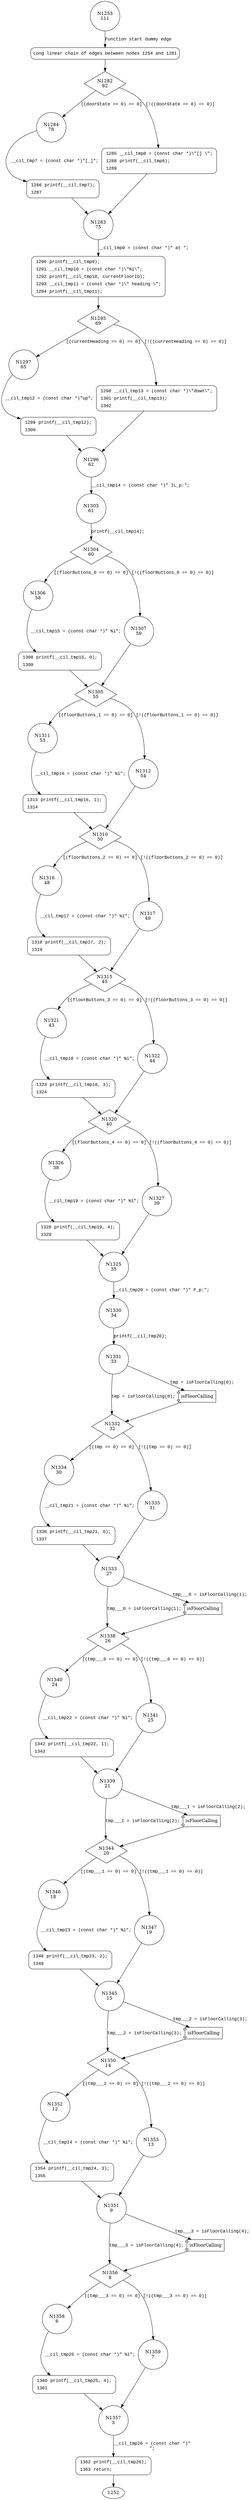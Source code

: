 digraph printState__wrappee__empty {
1253 [shape="circle" label="N1253\n111"]
1254 [shape="circle" label="N1254\n110"]
1282 [shape="diamond" label="N1282\n82"]
1284 [shape="circle" label="N1284\n78"]
1285 [shape="circle" label="N1285\n81"]
1283 [shape="circle" label="N1283\n75"]
1290 [shape="circle" label="N1290\n74"]
1295 [shape="diamond" label="N1295\n69"]
1297 [shape="circle" label="N1297\n65"]
1298 [shape="circle" label="N1298\n68"]
1296 [shape="circle" label="N1296\n62"]
1303 [shape="circle" label="N1303\n61"]
1304 [shape="diamond" label="N1304\n60"]
1306 [shape="circle" label="N1306\n58"]
1307 [shape="circle" label="N1307\n59"]
1305 [shape="diamond" label="N1305\n55"]
1311 [shape="circle" label="N1311\n53"]
1312 [shape="circle" label="N1312\n54"]
1310 [shape="diamond" label="N1310\n50"]
1316 [shape="circle" label="N1316\n48"]
1317 [shape="circle" label="N1317\n49"]
1315 [shape="diamond" label="N1315\n45"]
1321 [shape="circle" label="N1321\n43"]
1322 [shape="circle" label="N1322\n44"]
1320 [shape="diamond" label="N1320\n40"]
1326 [shape="circle" label="N1326\n38"]
1327 [shape="circle" label="N1327\n39"]
1325 [shape="circle" label="N1325\n35"]
1330 [shape="circle" label="N1330\n34"]
1331 [shape="circle" label="N1331\n33"]
1332 [shape="diamond" label="N1332\n32"]
1334 [shape="circle" label="N1334\n30"]
1335 [shape="circle" label="N1335\n31"]
1333 [shape="circle" label="N1333\n27"]
1338 [shape="diamond" label="N1338\n26"]
1340 [shape="circle" label="N1340\n24"]
1341 [shape="circle" label="N1341\n25"]
1339 [shape="circle" label="N1339\n21"]
1344 [shape="diamond" label="N1344\n20"]
1346 [shape="circle" label="N1346\n18"]
1347 [shape="circle" label="N1347\n19"]
1345 [shape="circle" label="N1345\n15"]
1350 [shape="diamond" label="N1350\n14"]
1352 [shape="circle" label="N1352\n12"]
1353 [shape="circle" label="N1353\n13"]
1351 [shape="circle" label="N1351\n9"]
1356 [shape="diamond" label="N1356\n8"]
1358 [shape="circle" label="N1358\n6"]
1359 [shape="circle" label="N1359\n7"]
1357 [shape="circle" label="N1357\n3"]
1362 [shape="circle" label="N1362\n2"]
1360 [shape="circle" label="N1360\n5"]
1354 [shape="circle" label="N1354\n11"]
1348 [shape="circle" label="N1348\n17"]
1342 [shape="circle" label="N1342\n23"]
1336 [shape="circle" label="N1336\n29"]
1328 [shape="circle" label="N1328\n37"]
1323 [shape="circle" label="N1323\n42"]
1318 [shape="circle" label="N1318\n47"]
1313 [shape="circle" label="N1313\n52"]
1308 [shape="circle" label="N1308\n57"]
1299 [shape="circle" label="N1299\n64"]
1286 [shape="circle" label="N1286\n77"]
1254 [style="filled,bold" penwidth="1" fillcolor="white" fontname="Courier New" shape="Mrecord" label="Long linear chain of edges between nodes 1254 and 1281"]
1254 -> 1282[label=""]
1285 [style="filled,bold" penwidth="1" fillcolor="white" fontname="Courier New" shape="Mrecord" label=<<table border="0" cellborder="0" cellpadding="3" bgcolor="white"><tr><td align="right">1285</td><td align="left">__cil_tmp8 = (const char *)\"[] \";</td></tr><tr><td align="right">1288</td><td align="left">printf(__cil_tmp8);</td></tr><tr><td align="right">1289</td><td align="left"></td></tr></table>>]
1285 -> 1283[label=""]
1290 [style="filled,bold" penwidth="1" fillcolor="white" fontname="Courier New" shape="Mrecord" label=<<table border="0" cellborder="0" cellpadding="3" bgcolor="white"><tr><td align="right">1290</td><td align="left">printf(__cil_tmp9);</td></tr><tr><td align="right">1291</td><td align="left">__cil_tmp10 = (const char *)\"%i\";</td></tr><tr><td align="right">1292</td><td align="left">printf(__cil_tmp10, currentFloorID);</td></tr><tr><td align="right">1293</td><td align="left">__cil_tmp11 = (const char *)\" heading \";</td></tr><tr><td align="right">1294</td><td align="left">printf(__cil_tmp11);</td></tr></table>>]
1290 -> 1295[label=""]
1298 [style="filled,bold" penwidth="1" fillcolor="white" fontname="Courier New" shape="Mrecord" label=<<table border="0" cellborder="0" cellpadding="3" bgcolor="white"><tr><td align="right">1298</td><td align="left">__cil_tmp13 = (const char *)\"down\";</td></tr><tr><td align="right">1301</td><td align="left">printf(__cil_tmp13);</td></tr><tr><td align="right">1302</td><td align="left"></td></tr></table>>]
1298 -> 1296[label=""]
1362 [style="filled,bold" penwidth="1" fillcolor="white" fontname="Courier New" shape="Mrecord" label=<<table border="0" cellborder="0" cellpadding="3" bgcolor="white"><tr><td align="right">1362</td><td align="left">printf(__cil_tmp26);</td></tr><tr><td align="right">1363</td><td align="left">return;</td></tr></table>>]
1362 -> 1252[label=""]
1360 [style="filled,bold" penwidth="1" fillcolor="white" fontname="Courier New" shape="Mrecord" label=<<table border="0" cellborder="0" cellpadding="3" bgcolor="white"><tr><td align="right">1360</td><td align="left">printf(__cil_tmp25, 4);</td></tr><tr><td align="right">1361</td><td align="left"></td></tr></table>>]
1360 -> 1357[label=""]
1354 [style="filled,bold" penwidth="1" fillcolor="white" fontname="Courier New" shape="Mrecord" label=<<table border="0" cellborder="0" cellpadding="3" bgcolor="white"><tr><td align="right">1354</td><td align="left">printf(__cil_tmp24, 3);</td></tr><tr><td align="right">1355</td><td align="left"></td></tr></table>>]
1354 -> 1351[label=""]
1348 [style="filled,bold" penwidth="1" fillcolor="white" fontname="Courier New" shape="Mrecord" label=<<table border="0" cellborder="0" cellpadding="3" bgcolor="white"><tr><td align="right">1348</td><td align="left">printf(__cil_tmp23, 2);</td></tr><tr><td align="right">1349</td><td align="left"></td></tr></table>>]
1348 -> 1345[label=""]
1342 [style="filled,bold" penwidth="1" fillcolor="white" fontname="Courier New" shape="Mrecord" label=<<table border="0" cellborder="0" cellpadding="3" bgcolor="white"><tr><td align="right">1342</td><td align="left">printf(__cil_tmp22, 1);</td></tr><tr><td align="right">1343</td><td align="left"></td></tr></table>>]
1342 -> 1339[label=""]
1336 [style="filled,bold" penwidth="1" fillcolor="white" fontname="Courier New" shape="Mrecord" label=<<table border="0" cellborder="0" cellpadding="3" bgcolor="white"><tr><td align="right">1336</td><td align="left">printf(__cil_tmp21, 0);</td></tr><tr><td align="right">1337</td><td align="left"></td></tr></table>>]
1336 -> 1333[label=""]
1328 [style="filled,bold" penwidth="1" fillcolor="white" fontname="Courier New" shape="Mrecord" label=<<table border="0" cellborder="0" cellpadding="3" bgcolor="white"><tr><td align="right">1328</td><td align="left">printf(__cil_tmp19, 4);</td></tr><tr><td align="right">1329</td><td align="left"></td></tr></table>>]
1328 -> 1325[label=""]
1323 [style="filled,bold" penwidth="1" fillcolor="white" fontname="Courier New" shape="Mrecord" label=<<table border="0" cellborder="0" cellpadding="3" bgcolor="white"><tr><td align="right">1323</td><td align="left">printf(__cil_tmp18, 3);</td></tr><tr><td align="right">1324</td><td align="left"></td></tr></table>>]
1323 -> 1320[label=""]
1318 [style="filled,bold" penwidth="1" fillcolor="white" fontname="Courier New" shape="Mrecord" label=<<table border="0" cellborder="0" cellpadding="3" bgcolor="white"><tr><td align="right">1318</td><td align="left">printf(__cil_tmp17, 2);</td></tr><tr><td align="right">1319</td><td align="left"></td></tr></table>>]
1318 -> 1315[label=""]
1313 [style="filled,bold" penwidth="1" fillcolor="white" fontname="Courier New" shape="Mrecord" label=<<table border="0" cellborder="0" cellpadding="3" bgcolor="white"><tr><td align="right">1313</td><td align="left">printf(__cil_tmp16, 1);</td></tr><tr><td align="right">1314</td><td align="left"></td></tr></table>>]
1313 -> 1310[label=""]
1308 [style="filled,bold" penwidth="1" fillcolor="white" fontname="Courier New" shape="Mrecord" label=<<table border="0" cellborder="0" cellpadding="3" bgcolor="white"><tr><td align="right">1308</td><td align="left">printf(__cil_tmp15, 0);</td></tr><tr><td align="right">1309</td><td align="left"></td></tr></table>>]
1308 -> 1305[label=""]
1299 [style="filled,bold" penwidth="1" fillcolor="white" fontname="Courier New" shape="Mrecord" label=<<table border="0" cellborder="0" cellpadding="3" bgcolor="white"><tr><td align="right">1299</td><td align="left">printf(__cil_tmp12);</td></tr><tr><td align="right">1300</td><td align="left"></td></tr></table>>]
1299 -> 1296[label=""]
1286 [style="filled,bold" penwidth="1" fillcolor="white" fontname="Courier New" shape="Mrecord" label=<<table border="0" cellborder="0" cellpadding="3" bgcolor="white"><tr><td align="right">1286</td><td align="left">printf(__cil_tmp7);</td></tr><tr><td align="right">1287</td><td align="left"></td></tr></table>>]
1286 -> 1283[label=""]
1253 -> 1254 [label="Function start dummy edge" fontname="Courier New"]
1282 -> 1284 [label="[(doorState == 0) == 0]" fontname="Courier New"]
1282 -> 1285 [label="[!((doorState == 0) == 0)]" fontname="Courier New"]
1283 -> 1290 [label="__cil_tmp9 = (const char *)\" at \";" fontname="Courier New"]
1295 -> 1297 [label="[(currentHeading == 0) == 0]" fontname="Courier New"]
1295 -> 1298 [label="[!((currentHeading == 0) == 0)]" fontname="Courier New"]
1296 -> 1303 [label="__cil_tmp14 = (const char *)\" IL_p:\";" fontname="Courier New"]
1304 -> 1306 [label="[(floorButtons_0 == 0) == 0]" fontname="Courier New"]
1304 -> 1307 [label="[!((floorButtons_0 == 0) == 0)]" fontname="Courier New"]
1305 -> 1311 [label="[(floorButtons_1 == 0) == 0]" fontname="Courier New"]
1305 -> 1312 [label="[!((floorButtons_1 == 0) == 0)]" fontname="Courier New"]
1310 -> 1316 [label="[(floorButtons_2 == 0) == 0]" fontname="Courier New"]
1310 -> 1317 [label="[!((floorButtons_2 == 0) == 0)]" fontname="Courier New"]
1315 -> 1321 [label="[(floorButtons_3 == 0) == 0]" fontname="Courier New"]
1315 -> 1322 [label="[!((floorButtons_3 == 0) == 0)]" fontname="Courier New"]
1320 -> 1326 [label="[(floorButtons_4 == 0) == 0]" fontname="Courier New"]
1320 -> 1327 [label="[!((floorButtons_4 == 0) == 0)]" fontname="Courier New"]
1325 -> 1330 [label="__cil_tmp20 = (const char *)\" F_p:\";" fontname="Courier New"]
100030 [shape="component" label="isFloorCalling"]
1331 -> 100030 [label="tmp = isFloorCalling(0);" fontname="Courier New"]
100030 -> 1332 [label="" fontname="Courier New"]
1331 -> 1332 [label="tmp = isFloorCalling(0);" fontname="Courier New"]
1332 -> 1334 [label="[(tmp == 0) == 0]" fontname="Courier New"]
1332 -> 1335 [label="[!((tmp == 0) == 0)]" fontname="Courier New"]
100031 [shape="component" label="isFloorCalling"]
1333 -> 100031 [label="tmp___0 = isFloorCalling(1);" fontname="Courier New"]
100031 -> 1338 [label="" fontname="Courier New"]
1333 -> 1338 [label="tmp___0 = isFloorCalling(1);" fontname="Courier New"]
1338 -> 1340 [label="[(tmp___0 == 0) == 0]" fontname="Courier New"]
1338 -> 1341 [label="[!((tmp___0 == 0) == 0)]" fontname="Courier New"]
100032 [shape="component" label="isFloorCalling"]
1339 -> 100032 [label="tmp___1 = isFloorCalling(2);" fontname="Courier New"]
100032 -> 1344 [label="" fontname="Courier New"]
1339 -> 1344 [label="tmp___1 = isFloorCalling(2);" fontname="Courier New"]
1344 -> 1346 [label="[(tmp___1 == 0) == 0]" fontname="Courier New"]
1344 -> 1347 [label="[!((tmp___1 == 0) == 0)]" fontname="Courier New"]
100033 [shape="component" label="isFloorCalling"]
1345 -> 100033 [label="tmp___2 = isFloorCalling(3);" fontname="Courier New"]
100033 -> 1350 [label="" fontname="Courier New"]
1345 -> 1350 [label="tmp___2 = isFloorCalling(3);" fontname="Courier New"]
1350 -> 1352 [label="[(tmp___2 == 0) == 0]" fontname="Courier New"]
1350 -> 1353 [label="[!((tmp___2 == 0) == 0)]" fontname="Courier New"]
100034 [shape="component" label="isFloorCalling"]
1351 -> 100034 [label="tmp___3 = isFloorCalling(4);" fontname="Courier New"]
100034 -> 1356 [label="" fontname="Courier New"]
1351 -> 1356 [label="tmp___3 = isFloorCalling(4);" fontname="Courier New"]
1356 -> 1358 [label="[(tmp___3 == 0) == 0]" fontname="Courier New"]
1356 -> 1359 [label="[!((tmp___3 == 0) == 0)]" fontname="Courier New"]
1357 -> 1362 [label="__cil_tmp26 = (const char *)\"\n\";" fontname="Courier New"]
1358 -> 1360 [label="__cil_tmp25 = (const char *)\" %i\";" fontname="Courier New"]
1352 -> 1354 [label="__cil_tmp24 = (const char *)\" %i\";" fontname="Courier New"]
1346 -> 1348 [label="__cil_tmp23 = (const char *)\" %i\";" fontname="Courier New"]
1340 -> 1342 [label="__cil_tmp22 = (const char *)\" %i\";" fontname="Courier New"]
1334 -> 1336 [label="__cil_tmp21 = (const char *)\" %i\";" fontname="Courier New"]
1326 -> 1328 [label="__cil_tmp19 = (const char *)\" %i\";" fontname="Courier New"]
1321 -> 1323 [label="__cil_tmp18 = (const char *)\" %i\";" fontname="Courier New"]
1316 -> 1318 [label="__cil_tmp17 = (const char *)\" %i\";" fontname="Courier New"]
1311 -> 1313 [label="__cil_tmp16 = (const char *)\" %i\";" fontname="Courier New"]
1306 -> 1308 [label="__cil_tmp15 = (const char *)\" %i\";" fontname="Courier New"]
1297 -> 1299 [label="__cil_tmp12 = (const char *)\"up\";" fontname="Courier New"]
1284 -> 1286 [label="__cil_tmp7 = (const char *)\"[_]\";" fontname="Courier New"]
1303 -> 1304 [label="printf(__cil_tmp14);" fontname="Courier New"]
1307 -> 1305 [label="" fontname="Courier New"]
1312 -> 1310 [label="" fontname="Courier New"]
1317 -> 1315 [label="" fontname="Courier New"]
1322 -> 1320 [label="" fontname="Courier New"]
1327 -> 1325 [label="" fontname="Courier New"]
1330 -> 1331 [label="printf(__cil_tmp20);" fontname="Courier New"]
1335 -> 1333 [label="" fontname="Courier New"]
1341 -> 1339 [label="" fontname="Courier New"]
1347 -> 1345 [label="" fontname="Courier New"]
1353 -> 1351 [label="" fontname="Courier New"]
1359 -> 1357 [label="" fontname="Courier New"]
}